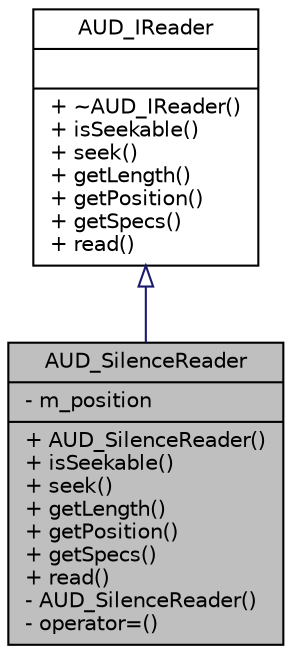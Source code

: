 digraph G
{
  edge [fontname="Helvetica",fontsize="10",labelfontname="Helvetica",labelfontsize="10"];
  node [fontname="Helvetica",fontsize="10",shape=record];
  Node1 [label="{AUD_SilenceReader\n|- m_position\l|+ AUD_SilenceReader()\l+ isSeekable()\l+ seek()\l+ getLength()\l+ getPosition()\l+ getSpecs()\l+ read()\l- AUD_SilenceReader()\l- operator=()\l}",height=0.2,width=0.4,color="black", fillcolor="grey75", style="filled" fontcolor="black"];
  Node2 -> Node1 [dir=back,color="midnightblue",fontsize="10",style="solid",arrowtail="empty",fontname="Helvetica"];
  Node2 [label="{AUD_IReader\n||+ ~AUD_IReader()\l+ isSeekable()\l+ seek()\l+ getLength()\l+ getPosition()\l+ getSpecs()\l+ read()\l}",height=0.2,width=0.4,color="black", fillcolor="white", style="filled",URL="$db/d2b/classAUD__IReader.html"];
}

